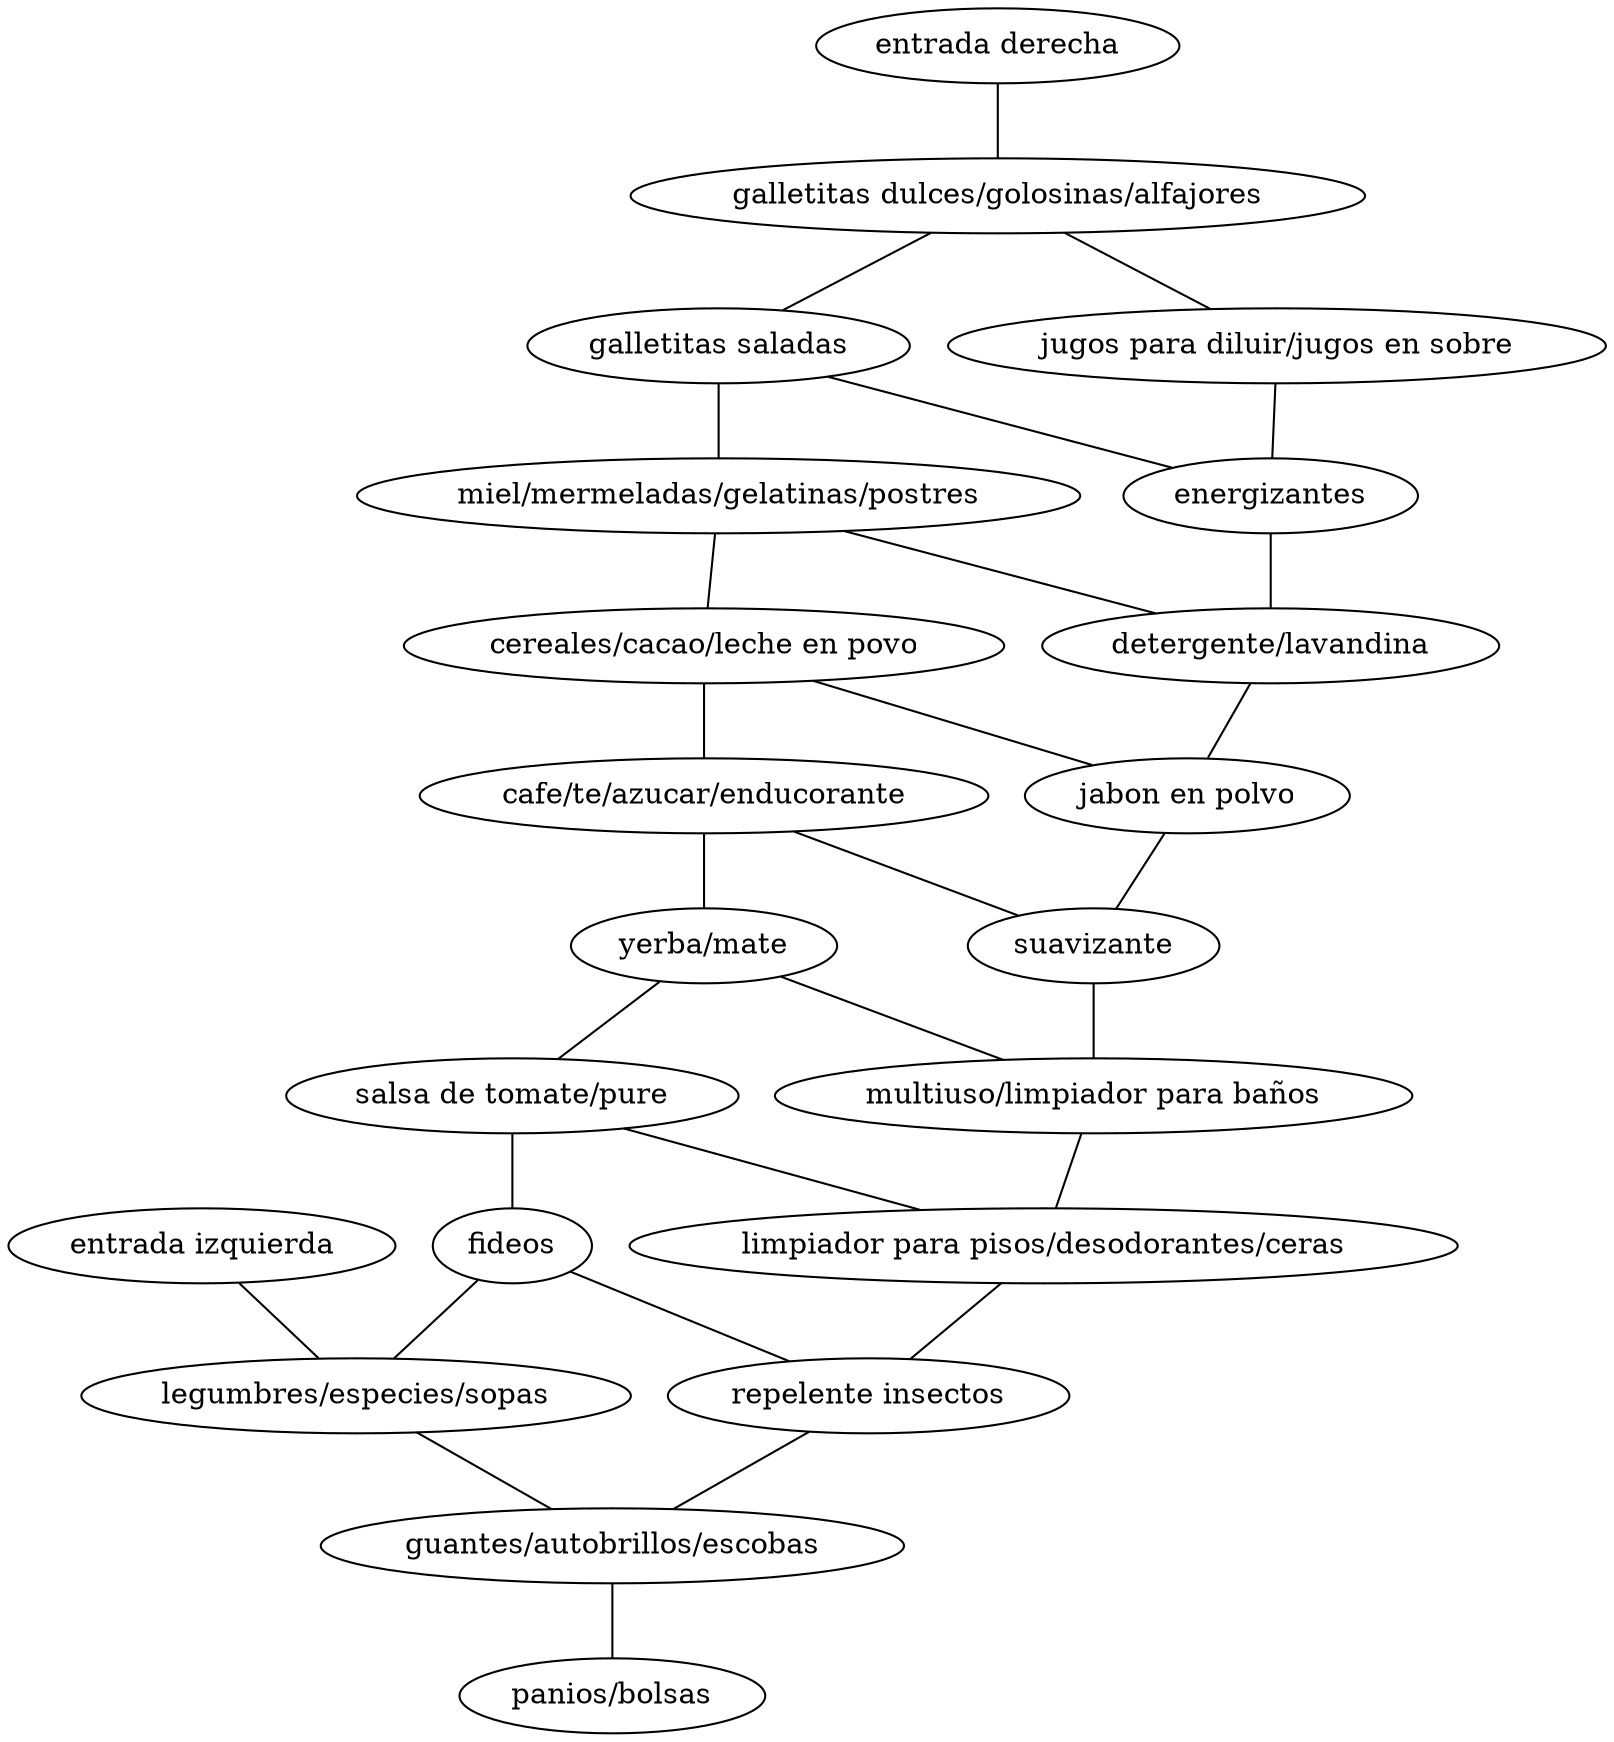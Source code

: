 strict graph  {
	node [label="\N"];
	0	 [label="entrada izquierda"];
	10	 [label="legumbres/especies/sopas"];
	0 -- 10;
	19	 [label="guantes/autobrillos/escobas"];
	10 -- 19;
	1	 [label="entrada derecha"];
	2	 [label="galletitas dulces/golosinas/alfajores"];
	1 -- 2;
	3	 [label="galletitas saladas"];
	2 -- 3;
	11	 [label="jugos para diluir/jugos en sobre"];
	2 -- 11;
	4	 [label="miel/mermeladas/gelatinas/postres"];
	3 -- 4;
	12	 [label=energizantes];
	3 -- 12;
	11 -- 12;
	5	 [label="cereales/cacao/leche en povo"];
	4 -- 5;
	13	 [label="detergente/lavandina"];
	4 -- 13;
	12 -- 13;
	6	 [label="cafe/te/azucar/enducorante"];
	5 -- 6;
	14	 [label="jabon en polvo"];
	5 -- 14;
	13 -- 14;
	7	 [label="yerba/mate"];
	6 -- 7;
	15	 [label=suavizante];
	6 -- 15;
	14 -- 15;
	8	 [label="salsa de tomate/pure"];
	7 -- 8;
	16	 [label="multiuso/limpiador para baños"];
	7 -- 16;
	15 -- 16;
	9	 [label=fideos];
	8 -- 9;
	17	 [label="limpiador para pisos/desodorantes/ceras"];
	8 -- 17;
	16 -- 17;
	9 -- 10;
	18	 [label="repelente insectos"];
	9 -- 18;
	17 -- 18;
	18 -- 19;
	20	 [label="panios/bolsas"];
	19 -- 20;
}
